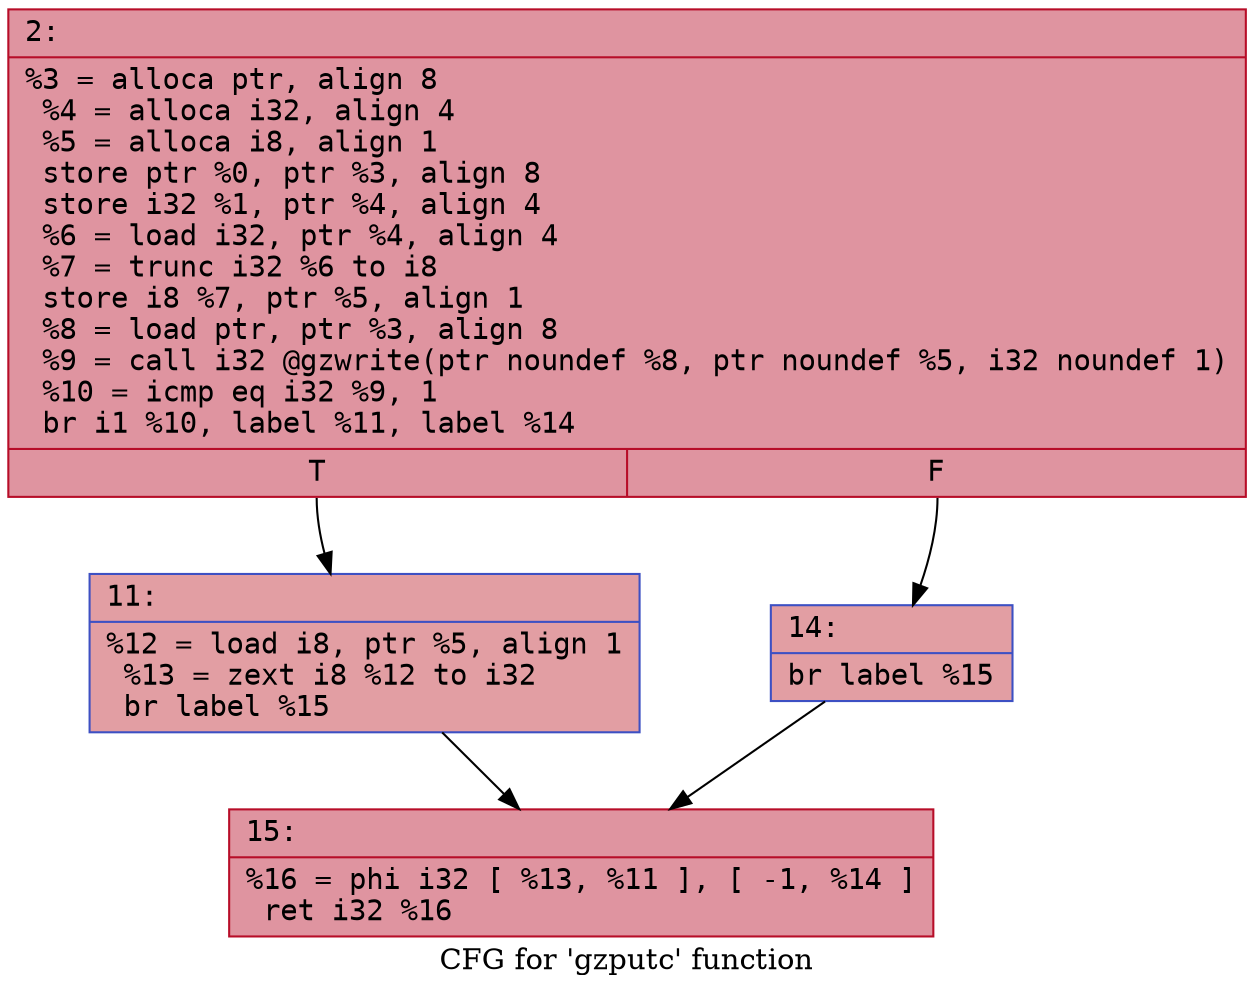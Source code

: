 digraph "CFG for 'gzputc' function" {
	label="CFG for 'gzputc' function";

	Node0x600001036080 [shape=record,color="#b70d28ff", style=filled, fillcolor="#b70d2870" fontname="Courier",label="{2:\l|  %3 = alloca ptr, align 8\l  %4 = alloca i32, align 4\l  %5 = alloca i8, align 1\l  store ptr %0, ptr %3, align 8\l  store i32 %1, ptr %4, align 4\l  %6 = load i32, ptr %4, align 4\l  %7 = trunc i32 %6 to i8\l  store i8 %7, ptr %5, align 1\l  %8 = load ptr, ptr %3, align 8\l  %9 = call i32 @gzwrite(ptr noundef %8, ptr noundef %5, i32 noundef 1)\l  %10 = icmp eq i32 %9, 1\l  br i1 %10, label %11, label %14\l|{<s0>T|<s1>F}}"];
	Node0x600001036080:s0 -> Node0x6000010360d0[tooltip="2 -> 11\nProbability 50.00%" ];
	Node0x600001036080:s1 -> Node0x600001036120[tooltip="2 -> 14\nProbability 50.00%" ];
	Node0x6000010360d0 [shape=record,color="#3d50c3ff", style=filled, fillcolor="#be242e70" fontname="Courier",label="{11:\l|  %12 = load i8, ptr %5, align 1\l  %13 = zext i8 %12 to i32\l  br label %15\l}"];
	Node0x6000010360d0 -> Node0x600001036170[tooltip="11 -> 15\nProbability 100.00%" ];
	Node0x600001036120 [shape=record,color="#3d50c3ff", style=filled, fillcolor="#be242e70" fontname="Courier",label="{14:\l|  br label %15\l}"];
	Node0x600001036120 -> Node0x600001036170[tooltip="14 -> 15\nProbability 100.00%" ];
	Node0x600001036170 [shape=record,color="#b70d28ff", style=filled, fillcolor="#b70d2870" fontname="Courier",label="{15:\l|  %16 = phi i32 [ %13, %11 ], [ -1, %14 ]\l  ret i32 %16\l}"];
}
